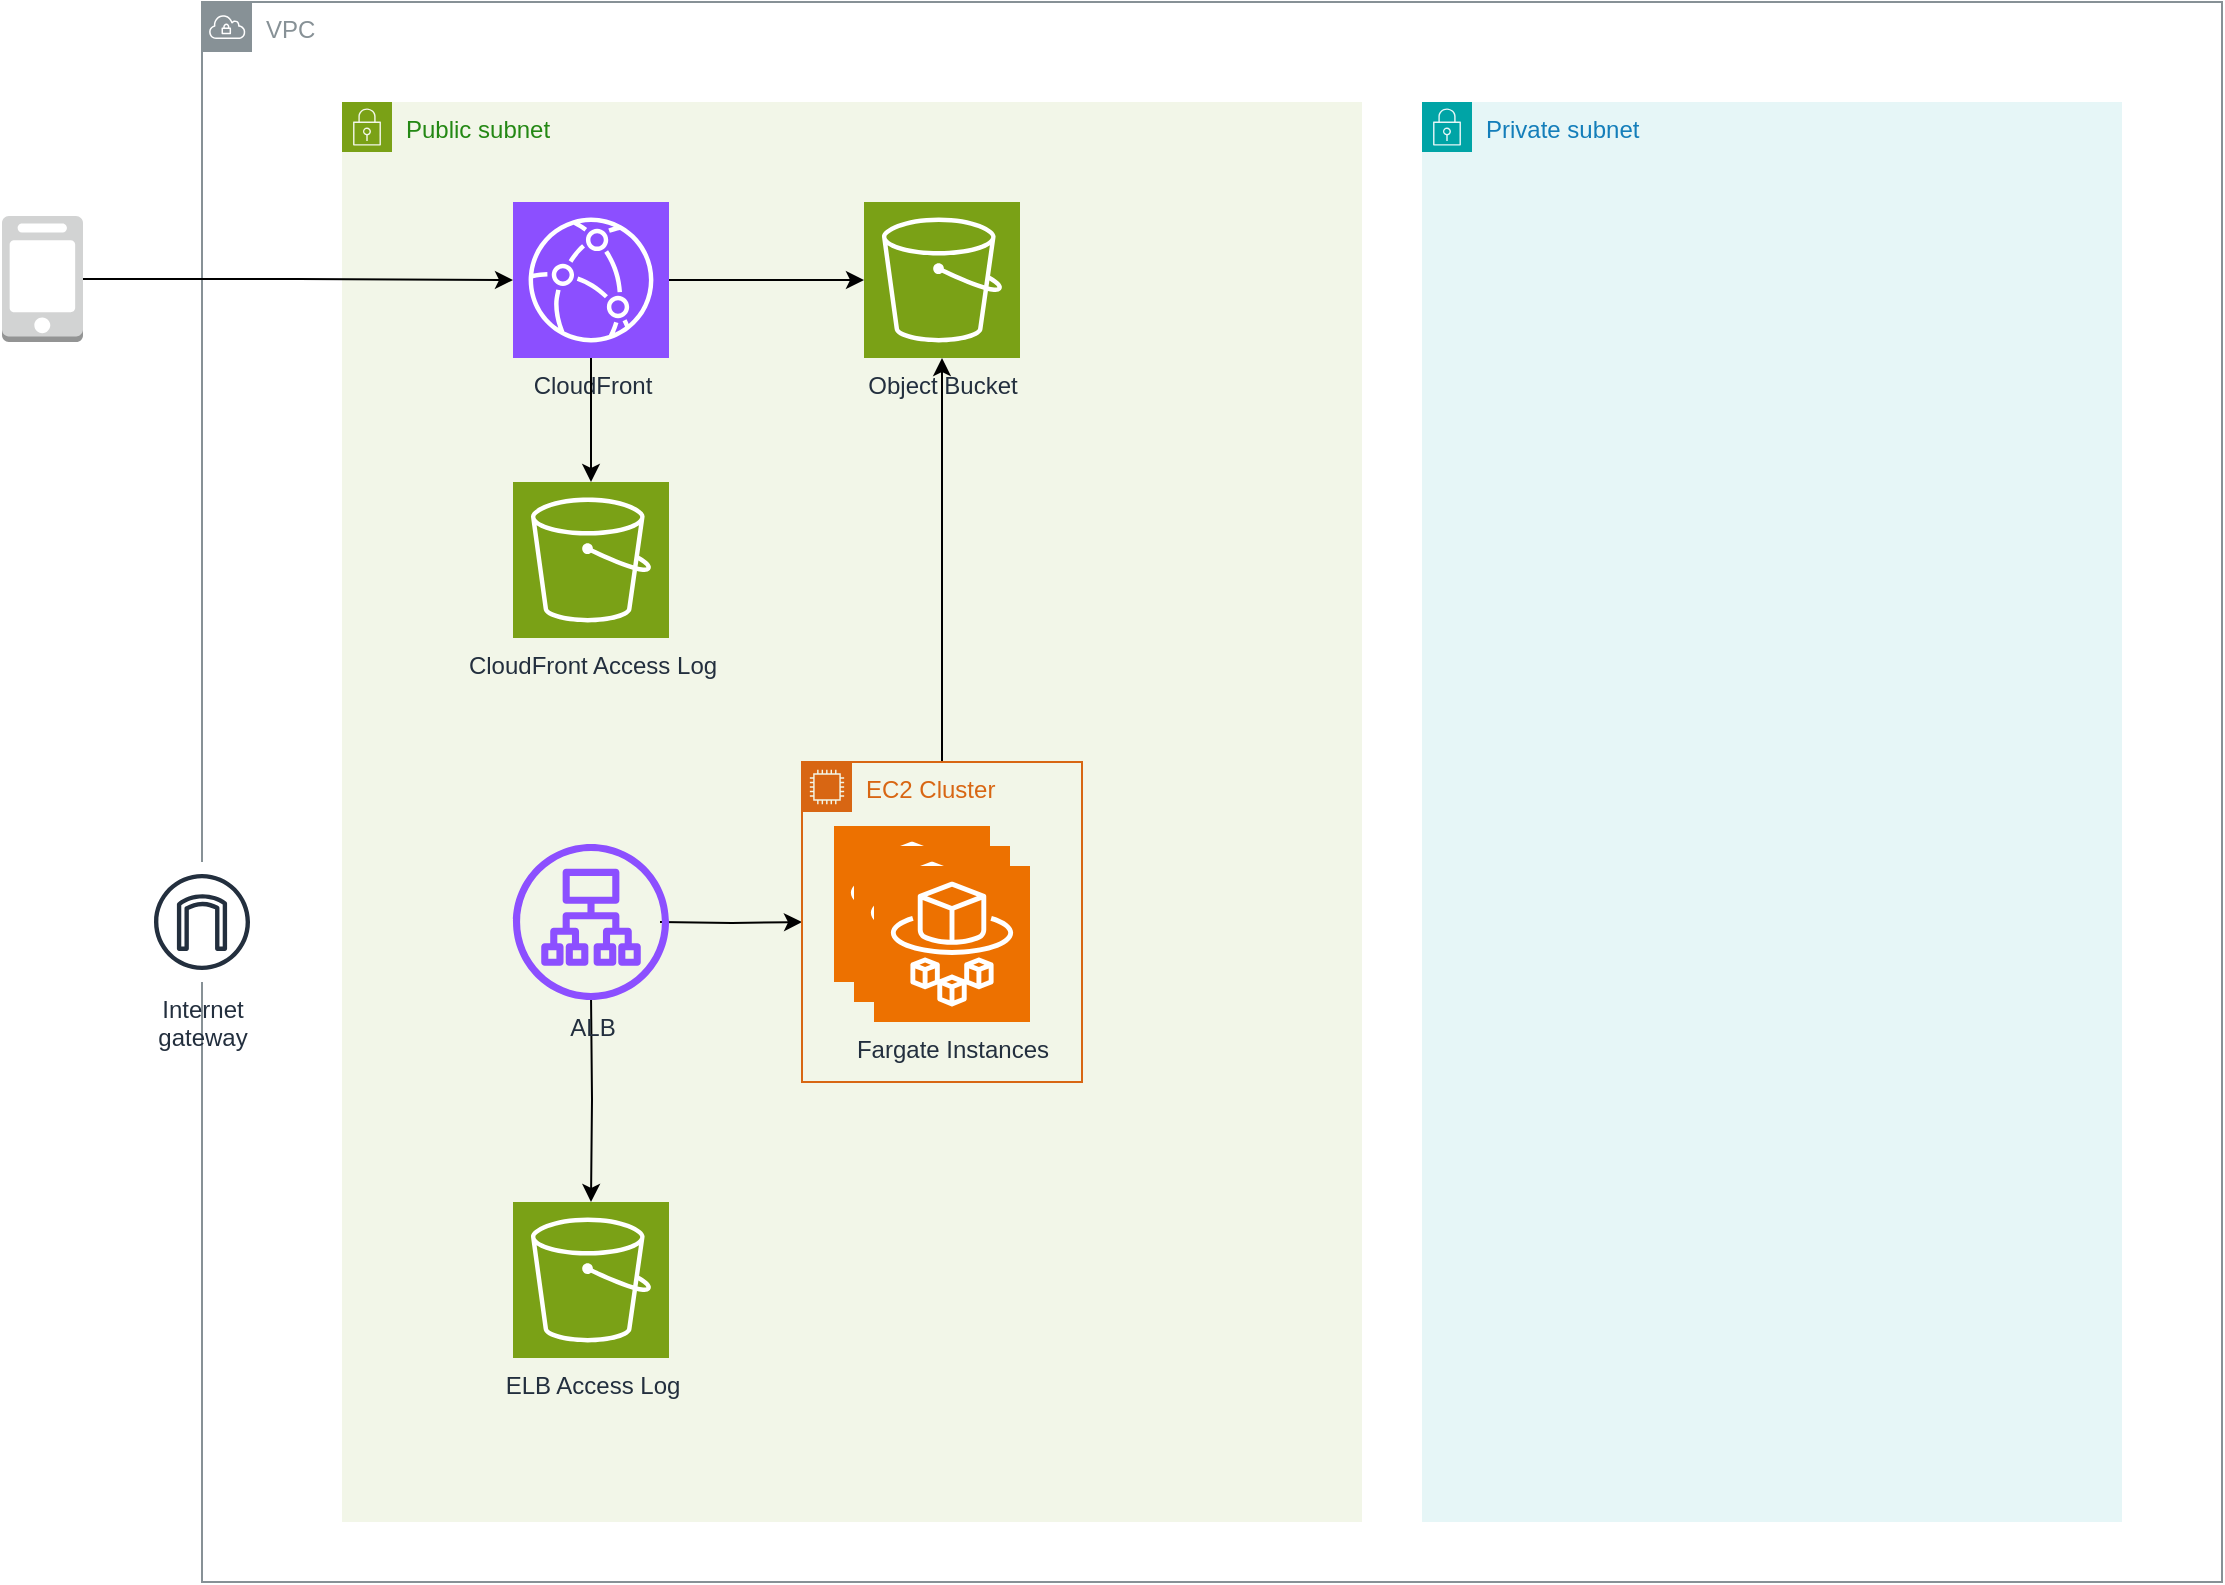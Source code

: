 <mxfile version="24.6.4" type="device">
  <diagram name="Page-1" id="hm0n6FIlsCr-iYiAq2KB">
    <mxGraphModel dx="2385" dy="2785" grid="1" gridSize="10" guides="1" tooltips="1" connect="1" arrows="1" fold="1" page="1" pageScale="1" pageWidth="850" pageHeight="1100" math="0" shadow="0">
      <root>
        <mxCell id="0" />
        <mxCell id="1" parent="0" />
        <mxCell id="xzp7-Ojl1nri3tV_25t9-26" value="Public subnet" style="points=[[0,0],[0.25,0],[0.5,0],[0.75,0],[1,0],[1,0.25],[1,0.5],[1,0.75],[1,1],[0.75,1],[0.5,1],[0.25,1],[0,1],[0,0.75],[0,0.5],[0,0.25]];outlineConnect=0;gradientColor=none;html=1;whiteSpace=wrap;fontSize=12;fontStyle=0;container=1;pointerEvents=0;collapsible=0;recursiveResize=0;shape=mxgraph.aws4.group;grIcon=mxgraph.aws4.group_security_group;grStroke=0;strokeColor=#7AA116;fillColor=#F2F6E8;verticalAlign=top;align=left;spacingLeft=30;fontColor=#248814;dashed=0;" vertex="1" parent="1">
          <mxGeometry x="230" y="-120" width="510" height="710" as="geometry" />
        </mxCell>
        <mxCell id="xzp7-Ojl1nri3tV_25t9-8" style="edgeStyle=orthogonalEdgeStyle;rounded=0;orthogonalLoop=1;jettySize=auto;html=1;entryX=0;entryY=0.5;entryDx=0;entryDy=0;" edge="1" parent="1" target="xzp7-Ojl1nri3tV_25t9-3">
          <mxGeometry relative="1" as="geometry">
            <mxPoint x="389" y="290" as="sourcePoint" />
          </mxGeometry>
        </mxCell>
        <mxCell id="xzp7-Ojl1nri3tV_25t9-19" style="edgeStyle=orthogonalEdgeStyle;rounded=0;orthogonalLoop=1;jettySize=auto;html=1;" edge="1" parent="1" source="xzp7-Ojl1nri3tV_25t9-3" target="xzp7-Ojl1nri3tV_25t9-14">
          <mxGeometry relative="1" as="geometry" />
        </mxCell>
        <mxCell id="xzp7-Ojl1nri3tV_25t9-3" value="EC2 Cluster" style="points=[[0,0],[0.25,0],[0.5,0],[0.75,0],[1,0],[1,0.25],[1,0.5],[1,0.75],[1,1],[0.75,1],[0.5,1],[0.25,1],[0,1],[0,0.75],[0,0.5],[0,0.25]];outlineConnect=0;gradientColor=none;html=1;whiteSpace=wrap;fontSize=12;fontStyle=0;container=1;pointerEvents=0;collapsible=0;recursiveResize=0;shape=mxgraph.aws4.group;grIcon=mxgraph.aws4.group_ec2_instance_contents;strokeColor=#D86613;fillColor=none;verticalAlign=top;align=left;spacingLeft=30;fontColor=#D86613;dashed=0;" vertex="1" parent="1">
          <mxGeometry x="460" y="210" width="140" height="160" as="geometry" />
        </mxCell>
        <mxCell id="xzp7-Ojl1nri3tV_25t9-7" value="" style="group" vertex="1" connectable="0" parent="xzp7-Ojl1nri3tV_25t9-3">
          <mxGeometry x="16" y="32" width="98" height="98" as="geometry" />
        </mxCell>
        <mxCell id="xzp7-Ojl1nri3tV_25t9-4" value="&lt;div&gt;&lt;div&gt;&lt;br&gt;&lt;/div&gt;&lt;/div&gt;" style="sketch=0;points=[[0,0,0],[0.25,0,0],[0.5,0,0],[0.75,0,0],[1,0,0],[0,1,0],[0.25,1,0],[0.5,1,0],[0.75,1,0],[1,1,0],[0,0.25,0],[0,0.5,0],[0,0.75,0],[1,0.25,0],[1,0.5,0],[1,0.75,0]];outlineConnect=0;fontColor=#232F3E;fillColor=#ED7100;strokeColor=#ffffff;dashed=0;verticalLabelPosition=bottom;verticalAlign=top;align=center;html=1;fontSize=12;fontStyle=0;aspect=fixed;shape=mxgraph.aws4.resourceIcon;resIcon=mxgraph.aws4.fargate;" vertex="1" parent="xzp7-Ojl1nri3tV_25t9-7">
          <mxGeometry width="78" height="78" as="geometry" />
        </mxCell>
        <mxCell id="xzp7-Ojl1nri3tV_25t9-5" value="&lt;div&gt;&lt;div&gt;&lt;br&gt;&lt;/div&gt;&lt;/div&gt;" style="sketch=0;points=[[0,0,0],[0.25,0,0],[0.5,0,0],[0.75,0,0],[1,0,0],[0,1,0],[0.25,1,0],[0.5,1,0],[0.75,1,0],[1,1,0],[0,0.25,0],[0,0.5,0],[0,0.75,0],[1,0.25,0],[1,0.5,0],[1,0.75,0]];outlineConnect=0;fontColor=#232F3E;fillColor=#ED7100;strokeColor=#ffffff;dashed=0;verticalLabelPosition=bottom;verticalAlign=top;align=center;html=1;fontSize=12;fontStyle=0;aspect=fixed;shape=mxgraph.aws4.resourceIcon;resIcon=mxgraph.aws4.fargate;" vertex="1" parent="xzp7-Ojl1nri3tV_25t9-7">
          <mxGeometry x="10" y="10" width="78" height="78" as="geometry" />
        </mxCell>
        <mxCell id="xzp7-Ojl1nri3tV_25t9-6" value="Fargate Instances" style="sketch=0;points=[[0,0,0],[0.25,0,0],[0.5,0,0],[0.75,0,0],[1,0,0],[0,1,0],[0.25,1,0],[0.5,1,0],[0.75,1,0],[1,1,0],[0,0.25,0],[0,0.5,0],[0,0.75,0],[1,0.25,0],[1,0.5,0],[1,0.75,0]];outlineConnect=0;fontColor=#232F3E;fillColor=#ED7100;strokeColor=#ffffff;dashed=0;verticalLabelPosition=bottom;verticalAlign=top;align=center;html=1;fontSize=12;fontStyle=0;aspect=fixed;shape=mxgraph.aws4.resourceIcon;resIcon=mxgraph.aws4.fargate;" vertex="1" parent="xzp7-Ojl1nri3tV_25t9-7">
          <mxGeometry x="20" y="20" width="78" height="78" as="geometry" />
        </mxCell>
        <mxCell id="xzp7-Ojl1nri3tV_25t9-10" value="VPC" style="sketch=0;outlineConnect=0;gradientColor=none;html=1;whiteSpace=wrap;fontSize=12;fontStyle=0;shape=mxgraph.aws4.group;grIcon=mxgraph.aws4.group_vpc;strokeColor=#879196;fillColor=none;verticalAlign=top;align=left;spacingLeft=30;fontColor=#879196;dashed=0;" vertex="1" parent="1">
          <mxGeometry x="160" y="-170" width="1010" height="790" as="geometry" />
        </mxCell>
        <mxCell id="xzp7-Ojl1nri3tV_25t9-14" value="Object Bucket" style="sketch=0;points=[[0,0,0],[0.25,0,0],[0.5,0,0],[0.75,0,0],[1,0,0],[0,1,0],[0.25,1,0],[0.5,1,0],[0.75,1,0],[1,1,0],[0,0.25,0],[0,0.5,0],[0,0.75,0],[1,0.25,0],[1,0.5,0],[1,0.75,0]];outlineConnect=0;fontColor=#232F3E;fillColor=#7AA116;strokeColor=#ffffff;dashed=0;verticalLabelPosition=bottom;verticalAlign=top;align=center;html=1;fontSize=12;fontStyle=0;aspect=fixed;shape=mxgraph.aws4.resourceIcon;resIcon=mxgraph.aws4.s3;" vertex="1" parent="1">
          <mxGeometry x="491" y="-70" width="78" height="78" as="geometry" />
        </mxCell>
        <mxCell id="xzp7-Ojl1nri3tV_25t9-15" value="ELB Access Log" style="sketch=0;points=[[0,0,0],[0.25,0,0],[0.5,0,0],[0.75,0,0],[1,0,0],[0,1,0],[0.25,1,0],[0.5,1,0],[0.75,1,0],[1,1,0],[0,0.25,0],[0,0.5,0],[0,0.75,0],[1,0.25,0],[1,0.5,0],[1,0.75,0]];outlineConnect=0;fontColor=#232F3E;fillColor=#7AA116;strokeColor=#ffffff;dashed=0;verticalLabelPosition=bottom;verticalAlign=top;align=center;html=1;fontSize=12;fontStyle=0;aspect=fixed;shape=mxgraph.aws4.resourceIcon;resIcon=mxgraph.aws4.s3;" vertex="1" parent="1">
          <mxGeometry x="315.5" y="430" width="78" height="78" as="geometry" />
        </mxCell>
        <mxCell id="xzp7-Ojl1nri3tV_25t9-16" style="edgeStyle=orthogonalEdgeStyle;rounded=0;orthogonalLoop=1;jettySize=auto;html=1;entryX=0.5;entryY=0;entryDx=0;entryDy=0;entryPerimeter=0;" edge="1" parent="1" target="xzp7-Ojl1nri3tV_25t9-15">
          <mxGeometry relative="1" as="geometry">
            <mxPoint x="354.5" y="326" as="sourcePoint" />
          </mxGeometry>
        </mxCell>
        <mxCell id="xzp7-Ojl1nri3tV_25t9-21" value="CloudFront" style="sketch=0;points=[[0,0,0],[0.25,0,0],[0.5,0,0],[0.75,0,0],[1,0,0],[0,1,0],[0.25,1,0],[0.5,1,0],[0.75,1,0],[1,1,0],[0,0.25,0],[0,0.5,0],[0,0.75,0],[1,0.25,0],[1,0.5,0],[1,0.75,0]];outlineConnect=0;fontColor=#232F3E;fillColor=#8C4FFF;strokeColor=#ffffff;dashed=0;verticalLabelPosition=bottom;verticalAlign=top;align=center;html=1;fontSize=12;fontStyle=0;aspect=fixed;shape=mxgraph.aws4.resourceIcon;resIcon=mxgraph.aws4.cloudfront;" vertex="1" parent="1">
          <mxGeometry x="315.5" y="-70" width="78" height="78" as="geometry" />
        </mxCell>
        <mxCell id="xzp7-Ojl1nri3tV_25t9-22" value="ALB" style="sketch=0;outlineConnect=0;fontColor=#232F3E;gradientColor=none;fillColor=#8C4FFF;strokeColor=none;dashed=0;verticalLabelPosition=bottom;verticalAlign=top;align=center;html=1;fontSize=12;fontStyle=0;aspect=fixed;pointerEvents=1;shape=mxgraph.aws4.application_load_balancer;" vertex="1" parent="1">
          <mxGeometry x="315.5" y="251" width="78" height="78" as="geometry" />
        </mxCell>
        <mxCell id="xzp7-Ojl1nri3tV_25t9-23" value="CloudFront Access Log" style="sketch=0;points=[[0,0,0],[0.25,0,0],[0.5,0,0],[0.75,0,0],[1,0,0],[0,1,0],[0.25,1,0],[0.5,1,0],[0.75,1,0],[1,1,0],[0,0.25,0],[0,0.5,0],[0,0.75,0],[1,0.25,0],[1,0.5,0],[1,0.75,0]];outlineConnect=0;fontColor=#232F3E;fillColor=#7AA116;strokeColor=#ffffff;dashed=0;verticalLabelPosition=bottom;verticalAlign=top;align=center;html=1;fontSize=12;fontStyle=0;aspect=fixed;shape=mxgraph.aws4.resourceIcon;resIcon=mxgraph.aws4.s3;" vertex="1" parent="1">
          <mxGeometry x="315.5" y="70" width="78" height="78" as="geometry" />
        </mxCell>
        <mxCell id="xzp7-Ojl1nri3tV_25t9-24" style="edgeStyle=orthogonalEdgeStyle;rounded=0;orthogonalLoop=1;jettySize=auto;html=1;entryX=0;entryY=0.5;entryDx=0;entryDy=0;entryPerimeter=0;" edge="1" parent="1" source="xzp7-Ojl1nri3tV_25t9-21" target="xzp7-Ojl1nri3tV_25t9-14">
          <mxGeometry relative="1" as="geometry" />
        </mxCell>
        <mxCell id="xzp7-Ojl1nri3tV_25t9-25" style="edgeStyle=orthogonalEdgeStyle;rounded=0;orthogonalLoop=1;jettySize=auto;html=1;entryX=0.5;entryY=0;entryDx=0;entryDy=0;entryPerimeter=0;" edge="1" parent="1" source="xzp7-Ojl1nri3tV_25t9-21" target="xzp7-Ojl1nri3tV_25t9-23">
          <mxGeometry relative="1" as="geometry" />
        </mxCell>
        <mxCell id="xzp7-Ojl1nri3tV_25t9-27" value="Private subnet" style="points=[[0,0],[0.25,0],[0.5,0],[0.75,0],[1,0],[1,0.25],[1,0.5],[1,0.75],[1,1],[0.75,1],[0.5,1],[0.25,1],[0,1],[0,0.75],[0,0.5],[0,0.25]];outlineConnect=0;gradientColor=none;html=1;whiteSpace=wrap;fontSize=12;fontStyle=0;container=1;pointerEvents=0;collapsible=0;recursiveResize=0;shape=mxgraph.aws4.group;grIcon=mxgraph.aws4.group_security_group;grStroke=0;strokeColor=#00A4A6;fillColor=#E6F6F7;verticalAlign=top;align=left;spacingLeft=30;fontColor=#147EBA;dashed=0;" vertex="1" parent="1">
          <mxGeometry x="770" y="-120" width="350" height="710" as="geometry" />
        </mxCell>
        <mxCell id="xzp7-Ojl1nri3tV_25t9-28" value="" style="outlineConnect=0;dashed=0;verticalLabelPosition=bottom;verticalAlign=top;align=center;html=1;shape=mxgraph.aws3.mobile_client;fillColor=#D2D3D3;gradientColor=none;" vertex="1" parent="1">
          <mxGeometry x="60" y="-63" width="40.5" height="63" as="geometry" />
        </mxCell>
        <mxCell id="xzp7-Ojl1nri3tV_25t9-29" style="edgeStyle=orthogonalEdgeStyle;rounded=0;orthogonalLoop=1;jettySize=auto;html=1;entryX=0;entryY=0.5;entryDx=0;entryDy=0;entryPerimeter=0;" edge="1" parent="1" source="xzp7-Ojl1nri3tV_25t9-28" target="xzp7-Ojl1nri3tV_25t9-21">
          <mxGeometry relative="1" as="geometry" />
        </mxCell>
        <mxCell id="xzp7-Ojl1nri3tV_25t9-30" value="Internet&#xa;gateway" style="sketch=0;outlineConnect=0;fontColor=#232F3E;gradientColor=none;strokeColor=#232F3E;fillColor=#ffffff;dashed=0;verticalLabelPosition=bottom;verticalAlign=top;align=center;html=1;fontSize=12;fontStyle=0;aspect=fixed;shape=mxgraph.aws4.resourceIcon;resIcon=mxgraph.aws4.internet_gateway;" vertex="1" parent="1">
          <mxGeometry x="130" y="260" width="60" height="60" as="geometry" />
        </mxCell>
      </root>
    </mxGraphModel>
  </diagram>
</mxfile>

